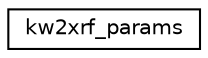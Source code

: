 digraph "Graphical Class Hierarchy"
{
 // LATEX_PDF_SIZE
  edge [fontname="Helvetica",fontsize="10",labelfontname="Helvetica",labelfontsize="10"];
  node [fontname="Helvetica",fontsize="10",shape=record];
  rankdir="LR";
  Node0 [label="kw2xrf_params",height=0.2,width=0.4,color="black", fillcolor="white", style="filled",URL="$structkw2xrf__params.html",tooltip="Struct holding all params needed for device initialization."];
}
